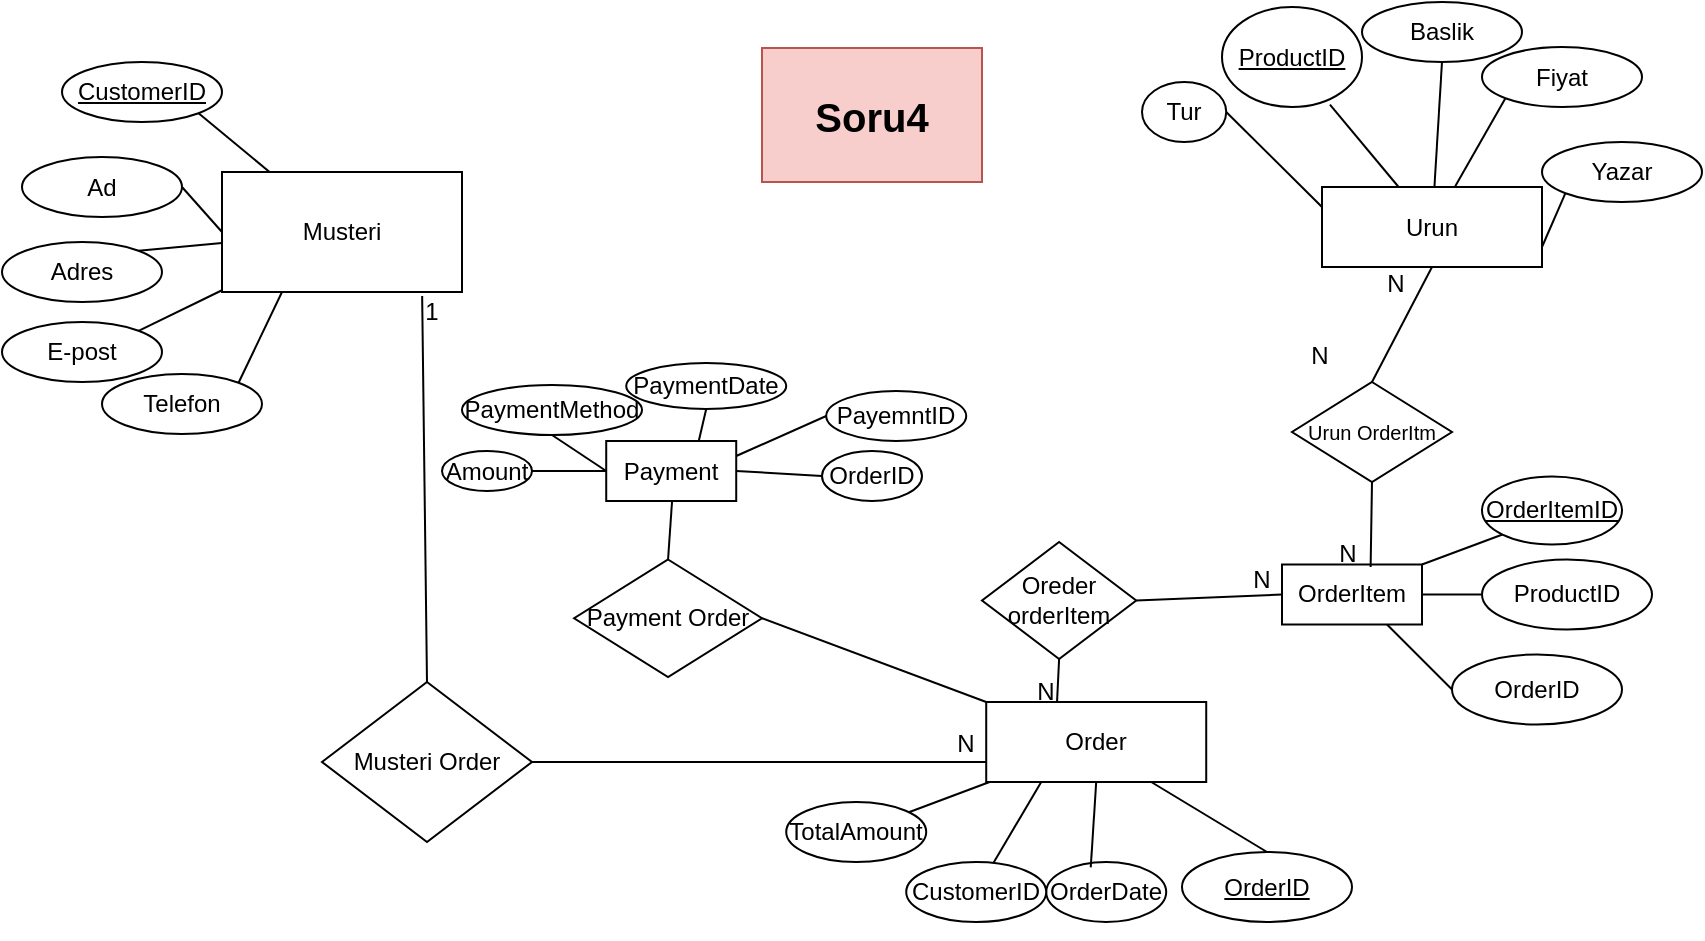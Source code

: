 <mxfile version="24.0.4" type="device">
  <diagram name="Page-1" id="hVjh-1lcR9AbKfI0PiSr">
    <mxGraphModel dx="1114" dy="720" grid="1" gridSize="10" guides="1" tooltips="1" connect="1" arrows="1" fold="1" page="1" pageScale="1" pageWidth="850" pageHeight="1100" math="0" shadow="0">
      <root>
        <mxCell id="0" />
        <mxCell id="1" parent="0" />
        <mxCell id="bn8k4Fqg-3GPeQ3cdz_c-63" value="Musteri" style="rounded=0;whiteSpace=wrap;html=1;" parent="1" vertex="1">
          <mxGeometry x="110" y="255" width="120" height="60" as="geometry" />
        </mxCell>
        <mxCell id="bn8k4Fqg-3GPeQ3cdz_c-65" value="Adres" style="ellipse;whiteSpace=wrap;html=1;" parent="1" vertex="1">
          <mxGeometry y="290" width="80" height="30" as="geometry" />
        </mxCell>
        <mxCell id="bn8k4Fqg-3GPeQ3cdz_c-66" value="Ad" style="ellipse;whiteSpace=wrap;html=1;" parent="1" vertex="1">
          <mxGeometry x="10" y="247.5" width="80" height="30" as="geometry" />
        </mxCell>
        <mxCell id="bn8k4Fqg-3GPeQ3cdz_c-67" value="&lt;u&gt;CustomerID&lt;/u&gt;" style="ellipse;whiteSpace=wrap;html=1;" parent="1" vertex="1">
          <mxGeometry x="30" y="200" width="80" height="30" as="geometry" />
        </mxCell>
        <mxCell id="bn8k4Fqg-3GPeQ3cdz_c-68" value="E-post" style="ellipse;whiteSpace=wrap;html=1;" parent="1" vertex="1">
          <mxGeometry y="330" width="80" height="30" as="geometry" />
        </mxCell>
        <mxCell id="bn8k4Fqg-3GPeQ3cdz_c-70" value="" style="endArrow=none;html=1;rounded=0;entryX=1;entryY=1;entryDx=0;entryDy=0;" parent="1" source="bn8k4Fqg-3GPeQ3cdz_c-63" target="bn8k4Fqg-3GPeQ3cdz_c-67" edge="1">
          <mxGeometry width="50" height="50" relative="1" as="geometry">
            <mxPoint x="110" y="270" as="sourcePoint" />
            <mxPoint x="160" y="220" as="targetPoint" />
          </mxGeometry>
        </mxCell>
        <mxCell id="bn8k4Fqg-3GPeQ3cdz_c-71" value="" style="endArrow=none;html=1;rounded=0;entryX=0;entryY=0.5;entryDx=0;entryDy=0;exitX=1;exitY=0.5;exitDx=0;exitDy=0;" parent="1" source="bn8k4Fqg-3GPeQ3cdz_c-66" target="bn8k4Fqg-3GPeQ3cdz_c-63" edge="1">
          <mxGeometry width="50" height="50" relative="1" as="geometry">
            <mxPoint x="100" y="300" as="sourcePoint" />
            <mxPoint x="140" y="355" as="targetPoint" />
          </mxGeometry>
        </mxCell>
        <mxCell id="bn8k4Fqg-3GPeQ3cdz_c-72" value="" style="endArrow=none;html=1;rounded=0;exitX=1;exitY=0;exitDx=0;exitDy=0;" parent="1" source="bn8k4Fqg-3GPeQ3cdz_c-65" target="bn8k4Fqg-3GPeQ3cdz_c-63" edge="1">
          <mxGeometry width="50" height="50" relative="1" as="geometry">
            <mxPoint x="80" y="320" as="sourcePoint" />
            <mxPoint x="140" y="310" as="targetPoint" />
          </mxGeometry>
        </mxCell>
        <mxCell id="bn8k4Fqg-3GPeQ3cdz_c-73" value="" style="endArrow=none;html=1;rounded=0;exitX=1;exitY=0;exitDx=0;exitDy=0;" parent="1" source="bn8k4Fqg-3GPeQ3cdz_c-68" target="bn8k4Fqg-3GPeQ3cdz_c-63" edge="1">
          <mxGeometry width="50" height="50" relative="1" as="geometry">
            <mxPoint x="110" y="380" as="sourcePoint" />
            <mxPoint x="160" y="330" as="targetPoint" />
          </mxGeometry>
        </mxCell>
        <mxCell id="bn8k4Fqg-3GPeQ3cdz_c-74" value="Urun" style="rounded=0;whiteSpace=wrap;html=1;flipV=1;flipH=1;" parent="1" vertex="1">
          <mxGeometry x="660" y="262.5" width="110" height="40" as="geometry" />
        </mxCell>
        <mxCell id="bn8k4Fqg-3GPeQ3cdz_c-75" value="Baslik" style="ellipse;whiteSpace=wrap;html=1;flipV=1;flipH=1;" parent="1" vertex="1">
          <mxGeometry x="680" y="170" width="80" height="30" as="geometry" />
        </mxCell>
        <mxCell id="bn8k4Fqg-3GPeQ3cdz_c-77" value="Fiyat" style="ellipse;whiteSpace=wrap;html=1;flipV=1;flipH=1;" parent="1" vertex="1">
          <mxGeometry x="740" y="192.5" width="80" height="30" as="geometry" />
        </mxCell>
        <mxCell id="bn8k4Fqg-3GPeQ3cdz_c-78" value="" style="endArrow=none;html=1;rounded=0;entryX=0.229;entryY=0.023;entryDx=0;entryDy=0;entryPerimeter=0;" parent="1" source="bn8k4Fqg-3GPeQ3cdz_c-74" target="bn8k4Fqg-3GPeQ3cdz_c-122" edge="1">
          <mxGeometry width="50" height="50" relative="1" as="geometry">
            <mxPoint x="456.726" y="405.345" as="sourcePoint" />
            <mxPoint x="615" y="180" as="targetPoint" />
          </mxGeometry>
        </mxCell>
        <mxCell id="bn8k4Fqg-3GPeQ3cdz_c-80" value="" style="endArrow=none;html=1;rounded=0;exitX=0.5;exitY=1;exitDx=0;exitDy=0;" parent="1" source="bn8k4Fqg-3GPeQ3cdz_c-75" target="bn8k4Fqg-3GPeQ3cdz_c-74" edge="1">
          <mxGeometry width="50" height="50" relative="1" as="geometry">
            <mxPoint x="448.966" y="487.978" as="sourcePoint" />
            <mxPoint x="388.966" y="497.978" as="targetPoint" />
          </mxGeometry>
        </mxCell>
        <mxCell id="bn8k4Fqg-3GPeQ3cdz_c-81" value="" style="endArrow=none;html=1;rounded=0;exitX=0;exitY=1;exitDx=0;exitDy=0;" parent="1" source="bn8k4Fqg-3GPeQ3cdz_c-77" target="bn8k4Fqg-3GPeQ3cdz_c-74" edge="1">
          <mxGeometry width="50" height="50" relative="1" as="geometry">
            <mxPoint x="480.249" y="504.655" as="sourcePoint" />
            <mxPoint x="430.249" y="554.655" as="targetPoint" />
          </mxGeometry>
        </mxCell>
        <mxCell id="bn8k4Fqg-3GPeQ3cdz_c-91" value="Order" style="rounded=0;whiteSpace=wrap;html=1;flipV=1;flipH=1;" parent="1" vertex="1">
          <mxGeometry x="492.11" y="520" width="110" height="40" as="geometry" />
        </mxCell>
        <mxCell id="bn8k4Fqg-3GPeQ3cdz_c-92" value="TotalAmount" style="ellipse;whiteSpace=wrap;html=1;flipV=1;flipH=1;" parent="1" vertex="1">
          <mxGeometry x="392.11" y="570" width="70" height="30" as="geometry" />
        </mxCell>
        <mxCell id="bn8k4Fqg-3GPeQ3cdz_c-93" value="OrderDate" style="ellipse;whiteSpace=wrap;html=1;flipV=1;flipH=1;" parent="1" vertex="1">
          <mxGeometry x="522.11" y="600" width="60" height="30" as="geometry" />
        </mxCell>
        <mxCell id="bn8k4Fqg-3GPeQ3cdz_c-94" value="&lt;u&gt;OrderID&lt;/u&gt;" style="ellipse;whiteSpace=wrap;html=1;flipV=1;flipH=1;" parent="1" vertex="1">
          <mxGeometry x="590" y="595" width="85" height="35" as="geometry" />
        </mxCell>
        <mxCell id="bn8k4Fqg-3GPeQ3cdz_c-95" value="" style="endArrow=none;html=1;rounded=0;entryX=0.5;entryY=0;entryDx=0;entryDy=0;exitX=0.75;exitY=1;exitDx=0;exitDy=0;" parent="1" source="bn8k4Fqg-3GPeQ3cdz_c-91" target="bn8k4Fqg-3GPeQ3cdz_c-94" edge="1">
          <mxGeometry width="50" height="50" relative="1" as="geometry">
            <mxPoint x="592.11" y="500" as="sourcePoint" />
            <mxPoint x="610.005" y="577.17" as="targetPoint" />
          </mxGeometry>
        </mxCell>
        <mxCell id="bn8k4Fqg-3GPeQ3cdz_c-96" value="" style="endArrow=none;html=1;rounded=0;entryX=0.5;entryY=1;entryDx=0;entryDy=0;exitX=0.629;exitY=0.911;exitDx=0;exitDy=0;exitPerimeter=0;" parent="1" source="bn8k4Fqg-3GPeQ3cdz_c-93" target="bn8k4Fqg-3GPeQ3cdz_c-91" edge="1">
          <mxGeometry width="50" height="50" relative="1" as="geometry">
            <mxPoint x="372.11" y="505" as="sourcePoint" />
            <mxPoint x="332.11" y="450" as="targetPoint" />
          </mxGeometry>
        </mxCell>
        <mxCell id="bn8k4Fqg-3GPeQ3cdz_c-97" value="" style="endArrow=none;html=1;rounded=0;" parent="1" source="bn8k4Fqg-3GPeQ3cdz_c-92" target="bn8k4Fqg-3GPeQ3cdz_c-91" edge="1">
          <mxGeometry width="50" height="50" relative="1" as="geometry">
            <mxPoint x="381.076" y="527.978" as="sourcePoint" />
            <mxPoint x="321.076" y="537.978" as="targetPoint" />
          </mxGeometry>
        </mxCell>
        <mxCell id="bn8k4Fqg-3GPeQ3cdz_c-103" style="edgeStyle=orthogonalEdgeStyle;rounded=0;orthogonalLoop=1;jettySize=auto;html=1;exitX=0.5;exitY=1;exitDx=0;exitDy=0;" parent="1" source="bn8k4Fqg-3GPeQ3cdz_c-93" target="bn8k4Fqg-3GPeQ3cdz_c-93" edge="1">
          <mxGeometry relative="1" as="geometry" />
        </mxCell>
        <mxCell id="bn8k4Fqg-3GPeQ3cdz_c-105" value="" style="endArrow=none;html=1;rounded=0;entryX=0.5;entryY=1;entryDx=0;entryDy=0;exitX=0.5;exitY=0;exitDx=0;exitDy=0;" parent="1" source="bn8k4Fqg-3GPeQ3cdz_c-143" target="bn8k4Fqg-3GPeQ3cdz_c-74" edge="1">
          <mxGeometry width="50" height="50" relative="1" as="geometry">
            <mxPoint x="710" y="340" as="sourcePoint" />
            <mxPoint x="650" y="350" as="targetPoint" />
          </mxGeometry>
        </mxCell>
        <mxCell id="bn8k4Fqg-3GPeQ3cdz_c-106" value="" style="endArrow=none;html=1;rounded=0;entryX=0.5;entryY=1;entryDx=0;entryDy=0;" parent="1" target="bn8k4Fqg-3GPeQ3cdz_c-137" edge="1">
          <mxGeometry width="50" height="50" relative="1" as="geometry">
            <mxPoint x="527.514" y="520" as="sourcePoint" />
            <mxPoint x="540" y="490" as="targetPoint" />
          </mxGeometry>
        </mxCell>
        <mxCell id="bn8k4Fqg-3GPeQ3cdz_c-107" value="N" style="text;html=1;align=center;verticalAlign=middle;whiteSpace=wrap;rounded=0;" parent="1" vertex="1">
          <mxGeometry x="687" y="306" width="20" height="10" as="geometry" />
        </mxCell>
        <mxCell id="bn8k4Fqg-3GPeQ3cdz_c-108" value="N" style="text;html=1;align=center;verticalAlign=middle;whiteSpace=wrap;rounded=0;" parent="1" vertex="1">
          <mxGeometry x="512.11" y="510" width="20" height="10" as="geometry" />
        </mxCell>
        <mxCell id="bn8k4Fqg-3GPeQ3cdz_c-114" value="Musteri Order" style="rhombus;whiteSpace=wrap;html=1;" parent="1" vertex="1">
          <mxGeometry x="160" y="510" width="105" height="80" as="geometry" />
        </mxCell>
        <mxCell id="bn8k4Fqg-3GPeQ3cdz_c-115" value="" style="endArrow=none;html=1;rounded=0;entryX=0.834;entryY=1.034;entryDx=0;entryDy=0;exitX=0.5;exitY=0;exitDx=0;exitDy=0;entryPerimeter=0;" parent="1" source="bn8k4Fqg-3GPeQ3cdz_c-114" target="bn8k4Fqg-3GPeQ3cdz_c-63" edge="1">
          <mxGeometry width="50" height="50" relative="1" as="geometry">
            <mxPoint x="210" y="410" as="sourcePoint" />
            <mxPoint x="260" y="360" as="targetPoint" />
          </mxGeometry>
        </mxCell>
        <mxCell id="bn8k4Fqg-3GPeQ3cdz_c-116" value="" style="endArrow=none;html=1;rounded=0;entryX=0;entryY=0.75;entryDx=0;entryDy=0;exitX=1;exitY=0.5;exitDx=0;exitDy=0;" parent="1" source="bn8k4Fqg-3GPeQ3cdz_c-114" target="bn8k4Fqg-3GPeQ3cdz_c-91" edge="1">
          <mxGeometry width="50" height="50" relative="1" as="geometry">
            <mxPoint x="240" y="490" as="sourcePoint" />
            <mxPoint x="210" y="325" as="targetPoint" />
          </mxGeometry>
        </mxCell>
        <mxCell id="bn8k4Fqg-3GPeQ3cdz_c-117" value="1" style="text;html=1;align=center;verticalAlign=middle;whiteSpace=wrap;rounded=0;" parent="1" vertex="1">
          <mxGeometry x="205" y="320" width="20" height="10" as="geometry" />
        </mxCell>
        <mxCell id="bn8k4Fqg-3GPeQ3cdz_c-118" value="N" style="text;html=1;align=center;verticalAlign=middle;whiteSpace=wrap;rounded=0;" parent="1" vertex="1">
          <mxGeometry x="472.11" y="536" width="20" height="10" as="geometry" />
        </mxCell>
        <mxCell id="bn8k4Fqg-3GPeQ3cdz_c-122" value="&lt;u&gt;ProductID&lt;/u&gt;" style="ellipse;whiteSpace=wrap;html=1;flipV=1;flipH=1;" parent="1" vertex="1">
          <mxGeometry x="610" y="172.5" width="70" height="50" as="geometry" />
        </mxCell>
        <mxCell id="bn8k4Fqg-3GPeQ3cdz_c-123" value="Telefon" style="ellipse;whiteSpace=wrap;html=1;" parent="1" vertex="1">
          <mxGeometry x="50" y="356" width="80" height="30" as="geometry" />
        </mxCell>
        <mxCell id="bn8k4Fqg-3GPeQ3cdz_c-124" value="" style="endArrow=none;html=1;rounded=0;exitX=1;exitY=0;exitDx=0;exitDy=0;entryX=0.25;entryY=1;entryDx=0;entryDy=0;" parent="1" source="bn8k4Fqg-3GPeQ3cdz_c-123" target="bn8k4Fqg-3GPeQ3cdz_c-63" edge="1">
          <mxGeometry width="50" height="50" relative="1" as="geometry">
            <mxPoint x="160" y="406" as="sourcePoint" />
            <mxPoint x="160" y="340" as="targetPoint" />
          </mxGeometry>
        </mxCell>
        <mxCell id="bn8k4Fqg-3GPeQ3cdz_c-125" value="CustomerID" style="ellipse;whiteSpace=wrap;html=1;flipV=1;flipH=1;" parent="1" vertex="1">
          <mxGeometry x="452.11" y="600" width="70" height="30" as="geometry" />
        </mxCell>
        <mxCell id="bn8k4Fqg-3GPeQ3cdz_c-126" value="" style="endArrow=none;html=1;rounded=0;entryX=0.25;entryY=1;entryDx=0;entryDy=0;" parent="1" source="bn8k4Fqg-3GPeQ3cdz_c-125" target="bn8k4Fqg-3GPeQ3cdz_c-91" edge="1">
          <mxGeometry width="50" height="50" relative="1" as="geometry">
            <mxPoint x="391.076" y="537.978" as="sourcePoint" />
            <mxPoint x="535.11" y="570" as="targetPoint" />
          </mxGeometry>
        </mxCell>
        <mxCell id="bn8k4Fqg-3GPeQ3cdz_c-128" value="OrderItem" style="rounded=0;whiteSpace=wrap;html=1;" parent="1" vertex="1">
          <mxGeometry x="640" y="451.25" width="70" height="30" as="geometry" />
        </mxCell>
        <mxCell id="bn8k4Fqg-3GPeQ3cdz_c-129" value="ProductID" style="ellipse;whiteSpace=wrap;html=1;flipV=1;flipH=1;" parent="1" vertex="1">
          <mxGeometry x="740" y="448.75" width="85" height="35" as="geometry" />
        </mxCell>
        <mxCell id="bn8k4Fqg-3GPeQ3cdz_c-130" value="" style="endArrow=none;html=1;rounded=0;entryX=0;entryY=0.5;entryDx=0;entryDy=0;" parent="1" source="bn8k4Fqg-3GPeQ3cdz_c-128" target="bn8k4Fqg-3GPeQ3cdz_c-129" edge="1">
          <mxGeometry width="50" height="50" relative="1" as="geometry">
            <mxPoint x="720" y="471.25" as="sourcePoint" />
            <mxPoint x="755.005" y="488.42" as="targetPoint" />
          </mxGeometry>
        </mxCell>
        <mxCell id="bn8k4Fqg-3GPeQ3cdz_c-131" value="" style="endArrow=none;html=1;rounded=0;entryX=0;entryY=1;entryDx=0;entryDy=0;exitX=1;exitY=0;exitDx=0;exitDy=0;" parent="1" source="bn8k4Fqg-3GPeQ3cdz_c-128" target="bn8k4Fqg-3GPeQ3cdz_c-132" edge="1">
          <mxGeometry width="50" height="50" relative="1" as="geometry">
            <mxPoint x="717.5" y="437.5" as="sourcePoint" />
            <mxPoint x="637.5" y="354.5" as="targetPoint" />
          </mxGeometry>
        </mxCell>
        <mxCell id="bn8k4Fqg-3GPeQ3cdz_c-132" value="&lt;u&gt;OrderItemID&lt;/u&gt;" style="ellipse;whiteSpace=wrap;html=1;flipV=1;flipH=1;" parent="1" vertex="1">
          <mxGeometry x="740" y="407.25" width="70" height="34" as="geometry" />
        </mxCell>
        <mxCell id="bn8k4Fqg-3GPeQ3cdz_c-135" value="OrderID" style="ellipse;whiteSpace=wrap;html=1;flipV=1;flipH=1;" parent="1" vertex="1">
          <mxGeometry x="725" y="496.25" width="85" height="35" as="geometry" />
        </mxCell>
        <mxCell id="bn8k4Fqg-3GPeQ3cdz_c-136" value="" style="endArrow=none;html=1;rounded=0;entryX=0;entryY=0.5;entryDx=0;entryDy=0;exitX=0.75;exitY=1;exitDx=0;exitDy=0;" parent="1" source="bn8k4Fqg-3GPeQ3cdz_c-128" target="bn8k4Fqg-3GPeQ3cdz_c-135" edge="1">
          <mxGeometry width="50" height="50" relative="1" as="geometry">
            <mxPoint x="695" y="513.75" as="sourcePoint" />
            <mxPoint x="740.005" y="535.92" as="targetPoint" />
          </mxGeometry>
        </mxCell>
        <mxCell id="bn8k4Fqg-3GPeQ3cdz_c-137" value="Oreder orderItem" style="rhombus;whiteSpace=wrap;html=1;" parent="1" vertex="1">
          <mxGeometry x="490" y="440" width="77.11" height="58.5" as="geometry" />
        </mxCell>
        <mxCell id="bn8k4Fqg-3GPeQ3cdz_c-139" value="" style="endArrow=none;html=1;rounded=0;entryX=0;entryY=0.5;entryDx=0;entryDy=0;exitX=1;exitY=0.5;exitDx=0;exitDy=0;" parent="1" source="bn8k4Fqg-3GPeQ3cdz_c-141" target="bn8k4Fqg-3GPeQ3cdz_c-128" edge="1">
          <mxGeometry width="50" height="50" relative="1" as="geometry">
            <mxPoint x="537.514" y="530" as="sourcePoint" />
            <mxPoint x="539" y="479" as="targetPoint" />
          </mxGeometry>
        </mxCell>
        <mxCell id="bn8k4Fqg-3GPeQ3cdz_c-142" value="" style="endArrow=none;html=1;rounded=0;entryX=0;entryY=0.5;entryDx=0;entryDy=0;exitX=1;exitY=0.5;exitDx=0;exitDy=0;" parent="1" source="bn8k4Fqg-3GPeQ3cdz_c-137" target="bn8k4Fqg-3GPeQ3cdz_c-128" edge="1">
          <mxGeometry width="50" height="50" relative="1" as="geometry">
            <mxPoint x="567" y="469" as="sourcePoint" />
            <mxPoint x="640" y="466" as="targetPoint" />
          </mxGeometry>
        </mxCell>
        <mxCell id="bn8k4Fqg-3GPeQ3cdz_c-141" value="N" style="text;html=1;align=center;verticalAlign=middle;whiteSpace=wrap;rounded=0;" parent="1" vertex="1">
          <mxGeometry x="620" y="454.25" width="20" height="10" as="geometry" />
        </mxCell>
        <mxCell id="bn8k4Fqg-3GPeQ3cdz_c-143" value="&lt;font style=&quot;font-size: 10px;&quot;&gt;Urun OrderItm&lt;/font&gt;" style="rhombus;whiteSpace=wrap;html=1;" parent="1" vertex="1">
          <mxGeometry x="645" y="360" width="80" height="50" as="geometry" />
        </mxCell>
        <mxCell id="bn8k4Fqg-3GPeQ3cdz_c-144" value="N" style="text;html=1;align=center;verticalAlign=middle;whiteSpace=wrap;rounded=0;" parent="1" vertex="1">
          <mxGeometry x="649" y="342" width="20" height="10" as="geometry" />
        </mxCell>
        <mxCell id="bn8k4Fqg-3GPeQ3cdz_c-145" value="N" style="text;html=1;align=center;verticalAlign=middle;whiteSpace=wrap;rounded=0;" parent="1" vertex="1">
          <mxGeometry x="663" y="441.25" width="20" height="10" as="geometry" />
        </mxCell>
        <mxCell id="bn8k4Fqg-3GPeQ3cdz_c-146" value="" style="endArrow=none;html=1;rounded=0;entryX=0.5;entryY=1;entryDx=0;entryDy=0;exitX=0.633;exitY=0.04;exitDx=0;exitDy=0;exitPerimeter=0;" parent="1" source="bn8k4Fqg-3GPeQ3cdz_c-128" target="bn8k4Fqg-3GPeQ3cdz_c-143" edge="1">
          <mxGeometry width="50" height="50" relative="1" as="geometry">
            <mxPoint x="580" y="440" as="sourcePoint" />
            <mxPoint x="630" y="390" as="targetPoint" />
          </mxGeometry>
        </mxCell>
        <mxCell id="bn8k4Fqg-3GPeQ3cdz_c-147" value="Payment" style="rounded=0;whiteSpace=wrap;html=1;" parent="1" vertex="1">
          <mxGeometry x="302.11" y="389.5" width="65" height="30" as="geometry" />
        </mxCell>
        <mxCell id="bn8k4Fqg-3GPeQ3cdz_c-148" value="PayemntID" style="ellipse;whiteSpace=wrap;html=1;" parent="1" vertex="1">
          <mxGeometry x="412.11" y="364.5" width="70" height="25" as="geometry" />
        </mxCell>
        <mxCell id="bn8k4Fqg-3GPeQ3cdz_c-149" value="" style="endArrow=none;html=1;rounded=0;entryX=0;entryY=0.5;entryDx=0;entryDy=0;exitX=1;exitY=0.25;exitDx=0;exitDy=0;" parent="1" source="bn8k4Fqg-3GPeQ3cdz_c-147" target="bn8k4Fqg-3GPeQ3cdz_c-148" edge="1">
          <mxGeometry width="50" height="50" relative="1" as="geometry">
            <mxPoint x="352.11" y="389.5" as="sourcePoint" />
            <mxPoint x="402.11" y="339.5" as="targetPoint" />
          </mxGeometry>
        </mxCell>
        <mxCell id="bn8k4Fqg-3GPeQ3cdz_c-151" value="" style="endArrow=none;html=1;rounded=0;entryX=0;entryY=0.5;entryDx=0;entryDy=0;exitX=1;exitY=0.5;exitDx=0;exitDy=0;" parent="1" source="bn8k4Fqg-3GPeQ3cdz_c-150" edge="1">
          <mxGeometry width="50" height="50" relative="1" as="geometry">
            <mxPoint x="377.11" y="432.5" as="sourcePoint" />
            <mxPoint x="422.11" y="412" as="targetPoint" />
          </mxGeometry>
        </mxCell>
        <mxCell id="bn8k4Fqg-3GPeQ3cdz_c-155" value="PaymentMethod" style="ellipse;whiteSpace=wrap;html=1;" parent="1" vertex="1">
          <mxGeometry x="230" y="361.5" width="90" height="25" as="geometry" />
        </mxCell>
        <mxCell id="bn8k4Fqg-3GPeQ3cdz_c-156" value="" style="endArrow=none;html=1;rounded=0;entryX=0.5;entryY=1;entryDx=0;entryDy=0;exitX=0;exitY=0.5;exitDx=0;exitDy=0;" parent="1" source="bn8k4Fqg-3GPeQ3cdz_c-147" target="bn8k4Fqg-3GPeQ3cdz_c-155" edge="1">
          <mxGeometry width="50" height="50" relative="1" as="geometry">
            <mxPoint x="206.11" y="366.5" as="sourcePoint" />
            <mxPoint x="300.055" y="386.5" as="targetPoint" />
          </mxGeometry>
        </mxCell>
        <mxCell id="bn8k4Fqg-3GPeQ3cdz_c-157" value="PaymentDate" style="ellipse;whiteSpace=wrap;html=1;" parent="1" vertex="1">
          <mxGeometry x="312.11" y="350.5" width="80" height="23" as="geometry" />
        </mxCell>
        <mxCell id="bn8k4Fqg-3GPeQ3cdz_c-158" value="" style="endArrow=none;html=1;rounded=0;entryX=0.5;entryY=1;entryDx=0;entryDy=0;exitX=0.711;exitY=0.009;exitDx=0;exitDy=0;exitPerimeter=0;" parent="1" source="bn8k4Fqg-3GPeQ3cdz_c-147" target="bn8k4Fqg-3GPeQ3cdz_c-157" edge="1">
          <mxGeometry width="50" height="50" relative="1" as="geometry">
            <mxPoint x="255" y="366.5" as="sourcePoint" />
            <mxPoint x="300" y="336.5" as="targetPoint" />
          </mxGeometry>
        </mxCell>
        <mxCell id="bn8k4Fqg-3GPeQ3cdz_c-159" value="Amount" style="ellipse;whiteSpace=wrap;html=1;" parent="1" vertex="1">
          <mxGeometry x="220" y="394.5" width="45" height="20" as="geometry" />
        </mxCell>
        <mxCell id="bn8k4Fqg-3GPeQ3cdz_c-160" value="" style="endArrow=none;html=1;rounded=0;entryX=1;entryY=0.5;entryDx=0;entryDy=0;exitX=0;exitY=0.5;exitDx=0;exitDy=0;" parent="1" source="bn8k4Fqg-3GPeQ3cdz_c-147" target="bn8k4Fqg-3GPeQ3cdz_c-159" edge="1">
          <mxGeometry width="50" height="50" relative="1" as="geometry">
            <mxPoint x="220" y="429.5" as="sourcePoint" />
            <mxPoint x="265" y="399.5" as="targetPoint" />
          </mxGeometry>
        </mxCell>
        <mxCell id="bn8k4Fqg-3GPeQ3cdz_c-161" value="" style="endArrow=none;html=1;rounded=0;entryX=0;entryY=0.5;entryDx=0;entryDy=0;exitX=1;exitY=0.5;exitDx=0;exitDy=0;" parent="1" source="bn8k4Fqg-3GPeQ3cdz_c-147" target="bn8k4Fqg-3GPeQ3cdz_c-150" edge="1">
          <mxGeometry width="50" height="50" relative="1" as="geometry">
            <mxPoint x="367" y="404.5" as="sourcePoint" />
            <mxPoint x="422.11" y="412" as="targetPoint" />
          </mxGeometry>
        </mxCell>
        <mxCell id="bn8k4Fqg-3GPeQ3cdz_c-150" value="OrderID" style="ellipse;whiteSpace=wrap;html=1;" parent="1" vertex="1">
          <mxGeometry x="410" y="394.5" width="50" height="25" as="geometry" />
        </mxCell>
        <mxCell id="bn8k4Fqg-3GPeQ3cdz_c-162" value="Payment Order" style="rhombus;whiteSpace=wrap;html=1;" parent="1" vertex="1">
          <mxGeometry x="286.06" y="448.75" width="93.94" height="58.75" as="geometry" />
        </mxCell>
        <mxCell id="bn8k4Fqg-3GPeQ3cdz_c-164" value="" style="endArrow=none;html=1;rounded=0;exitX=0.5;exitY=0;exitDx=0;exitDy=0;" parent="1" source="bn8k4Fqg-3GPeQ3cdz_c-162" edge="1">
          <mxGeometry width="50" height="50" relative="1" as="geometry">
            <mxPoint x="270" y="500" as="sourcePoint" />
            <mxPoint x="335" y="420" as="targetPoint" />
          </mxGeometry>
        </mxCell>
        <mxCell id="bn8k4Fqg-3GPeQ3cdz_c-165" value="" style="endArrow=none;html=1;rounded=0;entryX=0;entryY=0;entryDx=0;entryDy=0;exitX=1;exitY=0.5;exitDx=0;exitDy=0;" parent="1" source="bn8k4Fqg-3GPeQ3cdz_c-162" target="bn8k4Fqg-3GPeQ3cdz_c-91" edge="1">
          <mxGeometry width="50" height="50" relative="1" as="geometry">
            <mxPoint x="230" y="390" as="sourcePoint" />
            <mxPoint x="280" y="340" as="targetPoint" />
          </mxGeometry>
        </mxCell>
        <mxCell id="y7GTqV-I0oT5N2LyaM_e-1" value="Yazar" style="ellipse;whiteSpace=wrap;html=1;flipV=1;flipH=1;" vertex="1" parent="1">
          <mxGeometry x="770" y="240" width="80" height="30" as="geometry" />
        </mxCell>
        <mxCell id="y7GTqV-I0oT5N2LyaM_e-2" value="" style="endArrow=none;html=1;rounded=0;exitX=0;exitY=1;exitDx=0;exitDy=0;entryX=1;entryY=0.75;entryDx=0;entryDy=0;" edge="1" parent="1" source="y7GTqV-I0oT5N2LyaM_e-1" target="bn8k4Fqg-3GPeQ3cdz_c-74">
          <mxGeometry width="50" height="50" relative="1" as="geometry">
            <mxPoint x="490.249" y="533.655" as="sourcePoint" />
            <mxPoint x="736" y="292" as="targetPoint" />
          </mxGeometry>
        </mxCell>
        <mxCell id="y7GTqV-I0oT5N2LyaM_e-3" value="Tur" style="ellipse;whiteSpace=wrap;html=1;flipV=1;flipH=1;" vertex="1" parent="1">
          <mxGeometry x="570" y="210" width="42.11" height="30" as="geometry" />
        </mxCell>
        <mxCell id="y7GTqV-I0oT5N2LyaM_e-4" value="" style="endArrow=none;html=1;rounded=0;exitX=1;exitY=0.5;exitDx=0;exitDy=0;entryX=0;entryY=0.25;entryDx=0;entryDy=0;" edge="1" parent="1" source="y7GTqV-I0oT5N2LyaM_e-3" target="bn8k4Fqg-3GPeQ3cdz_c-74">
          <mxGeometry width="50" height="50" relative="1" as="geometry">
            <mxPoint x="286.359" y="544.155" as="sourcePoint" />
            <mxPoint x="532.11" y="302.5" as="targetPoint" />
          </mxGeometry>
        </mxCell>
        <mxCell id="y7GTqV-I0oT5N2LyaM_e-9" value="&lt;b&gt;&lt;font style=&quot;font-size: 20px;&quot;&gt;Soru4&lt;/font&gt;&lt;/b&gt;" style="text;html=1;align=center;verticalAlign=middle;whiteSpace=wrap;rounded=0;fillColor=#f8cecc;strokeColor=#b85450;" vertex="1" parent="1">
          <mxGeometry x="380" y="193" width="110" height="67" as="geometry" />
        </mxCell>
      </root>
    </mxGraphModel>
  </diagram>
</mxfile>
